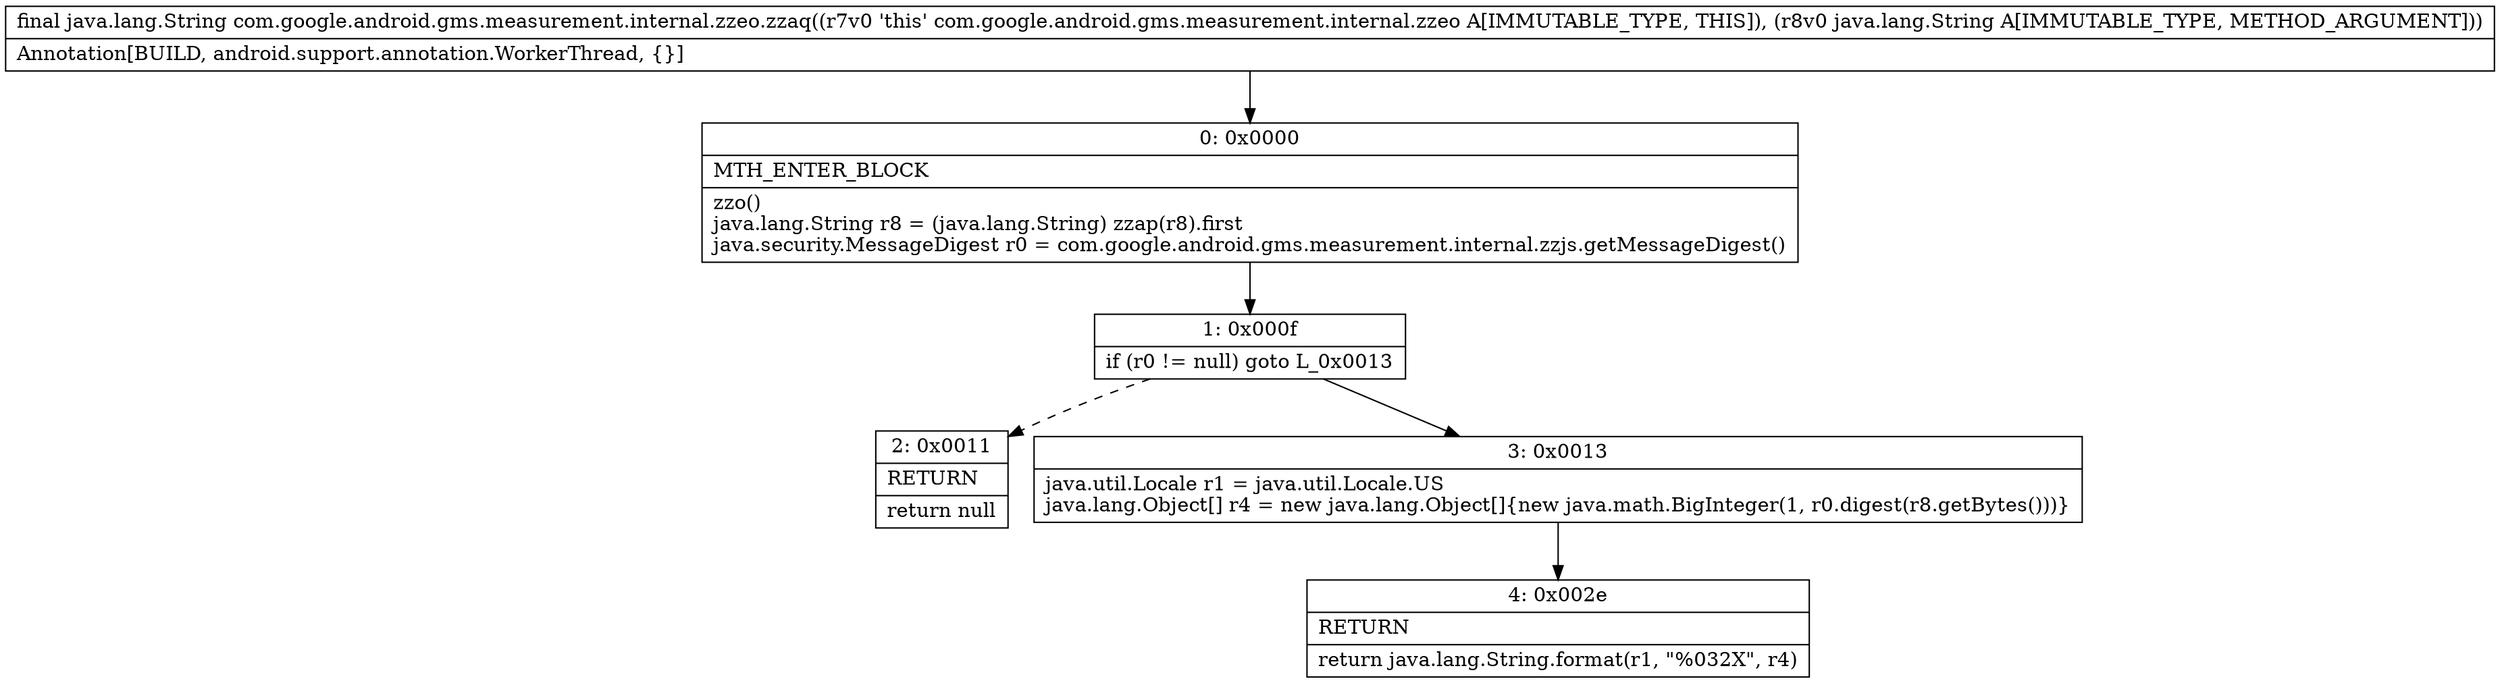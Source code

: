 digraph "CFG forcom.google.android.gms.measurement.internal.zzeo.zzaq(Ljava\/lang\/String;)Ljava\/lang\/String;" {
Node_0 [shape=record,label="{0\:\ 0x0000|MTH_ENTER_BLOCK\l|zzo()\ljava.lang.String r8 = (java.lang.String) zzap(r8).first\ljava.security.MessageDigest r0 = com.google.android.gms.measurement.internal.zzjs.getMessageDigest()\l}"];
Node_1 [shape=record,label="{1\:\ 0x000f|if (r0 != null) goto L_0x0013\l}"];
Node_2 [shape=record,label="{2\:\ 0x0011|RETURN\l|return null\l}"];
Node_3 [shape=record,label="{3\:\ 0x0013|java.util.Locale r1 = java.util.Locale.US\ljava.lang.Object[] r4 = new java.lang.Object[]\{new java.math.BigInteger(1, r0.digest(r8.getBytes()))\}\l}"];
Node_4 [shape=record,label="{4\:\ 0x002e|RETURN\l|return java.lang.String.format(r1, \"%032X\", r4)\l}"];
MethodNode[shape=record,label="{final java.lang.String com.google.android.gms.measurement.internal.zzeo.zzaq((r7v0 'this' com.google.android.gms.measurement.internal.zzeo A[IMMUTABLE_TYPE, THIS]), (r8v0 java.lang.String A[IMMUTABLE_TYPE, METHOD_ARGUMENT]))  | Annotation[BUILD, android.support.annotation.WorkerThread, \{\}]\l}"];
MethodNode -> Node_0;
Node_0 -> Node_1;
Node_1 -> Node_2[style=dashed];
Node_1 -> Node_3;
Node_3 -> Node_4;
}

